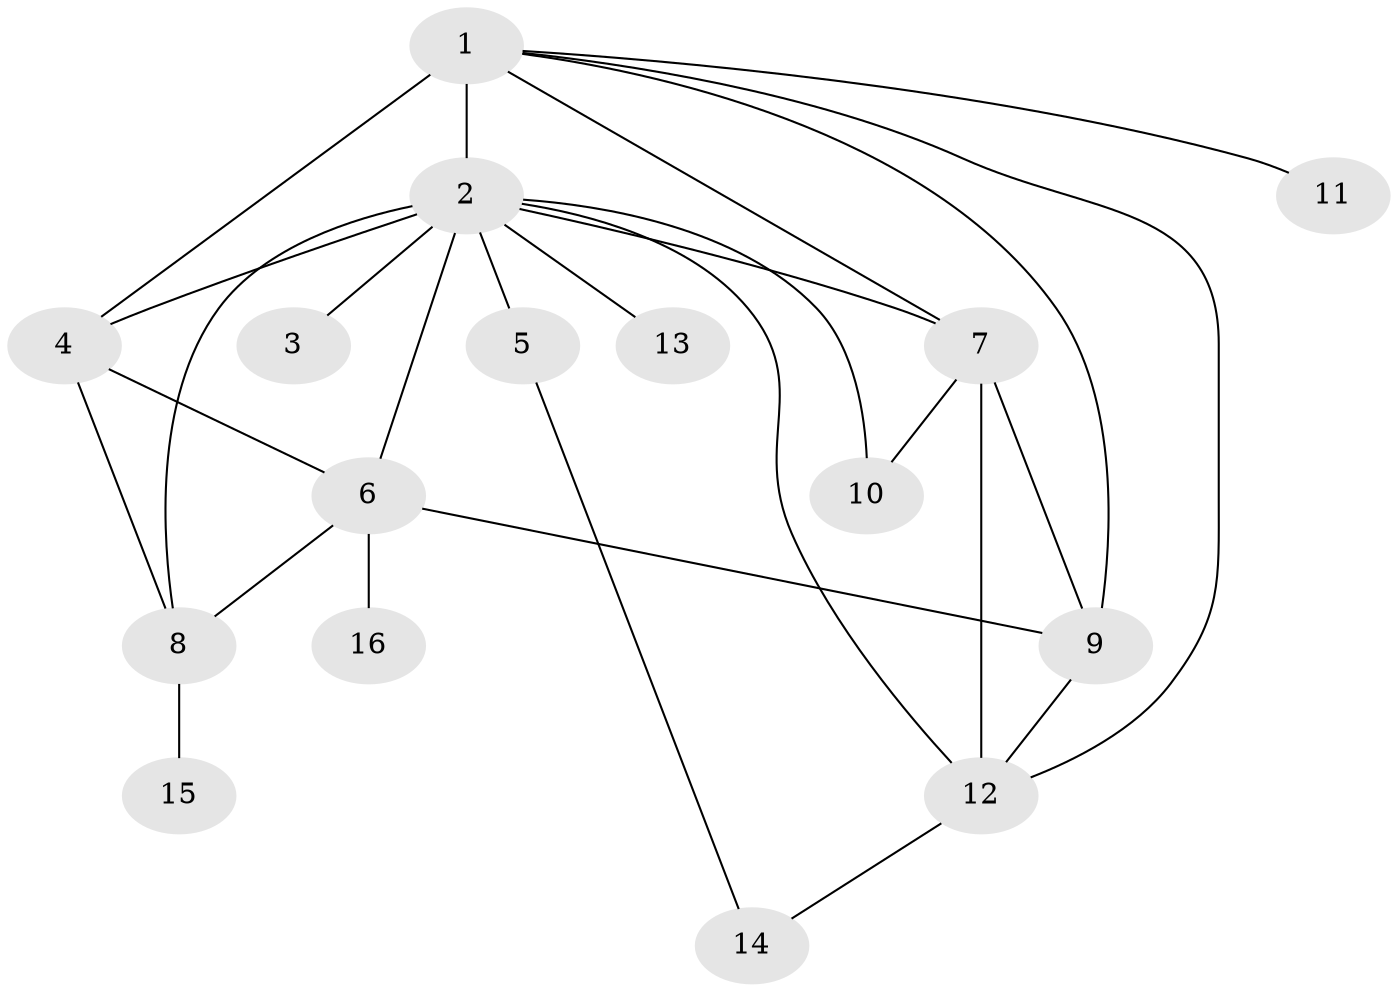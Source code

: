 // original degree distribution, {9: 0.02, 5: 0.1, 4: 0.1, 2: 0.32, 3: 0.22, 1: 0.22, 6: 0.02}
// Generated by graph-tools (version 1.1) at 2025/49/03/04/25 22:49:12]
// undirected, 16 vertices, 27 edges
graph export_dot {
  node [color=gray90,style=filled];
  1;
  2;
  3;
  4;
  5;
  6;
  7;
  8;
  9;
  10;
  11;
  12;
  13;
  14;
  15;
  16;
  1 -- 2 [weight=3.0];
  1 -- 4 [weight=2.0];
  1 -- 7 [weight=1.0];
  1 -- 9 [weight=1.0];
  1 -- 11 [weight=1.0];
  1 -- 12 [weight=1.0];
  2 -- 3 [weight=6.0];
  2 -- 4 [weight=1.0];
  2 -- 5 [weight=2.0];
  2 -- 6 [weight=1.0];
  2 -- 7 [weight=1.0];
  2 -- 8 [weight=1.0];
  2 -- 10 [weight=1.0];
  2 -- 12 [weight=1.0];
  2 -- 13 [weight=2.0];
  4 -- 6 [weight=1.0];
  4 -- 8 [weight=1.0];
  5 -- 14 [weight=1.0];
  6 -- 8 [weight=1.0];
  6 -- 9 [weight=1.0];
  6 -- 16 [weight=1.0];
  7 -- 9 [weight=1.0];
  7 -- 10 [weight=1.0];
  7 -- 12 [weight=1.0];
  8 -- 15 [weight=1.0];
  9 -- 12 [weight=1.0];
  12 -- 14 [weight=1.0];
}
